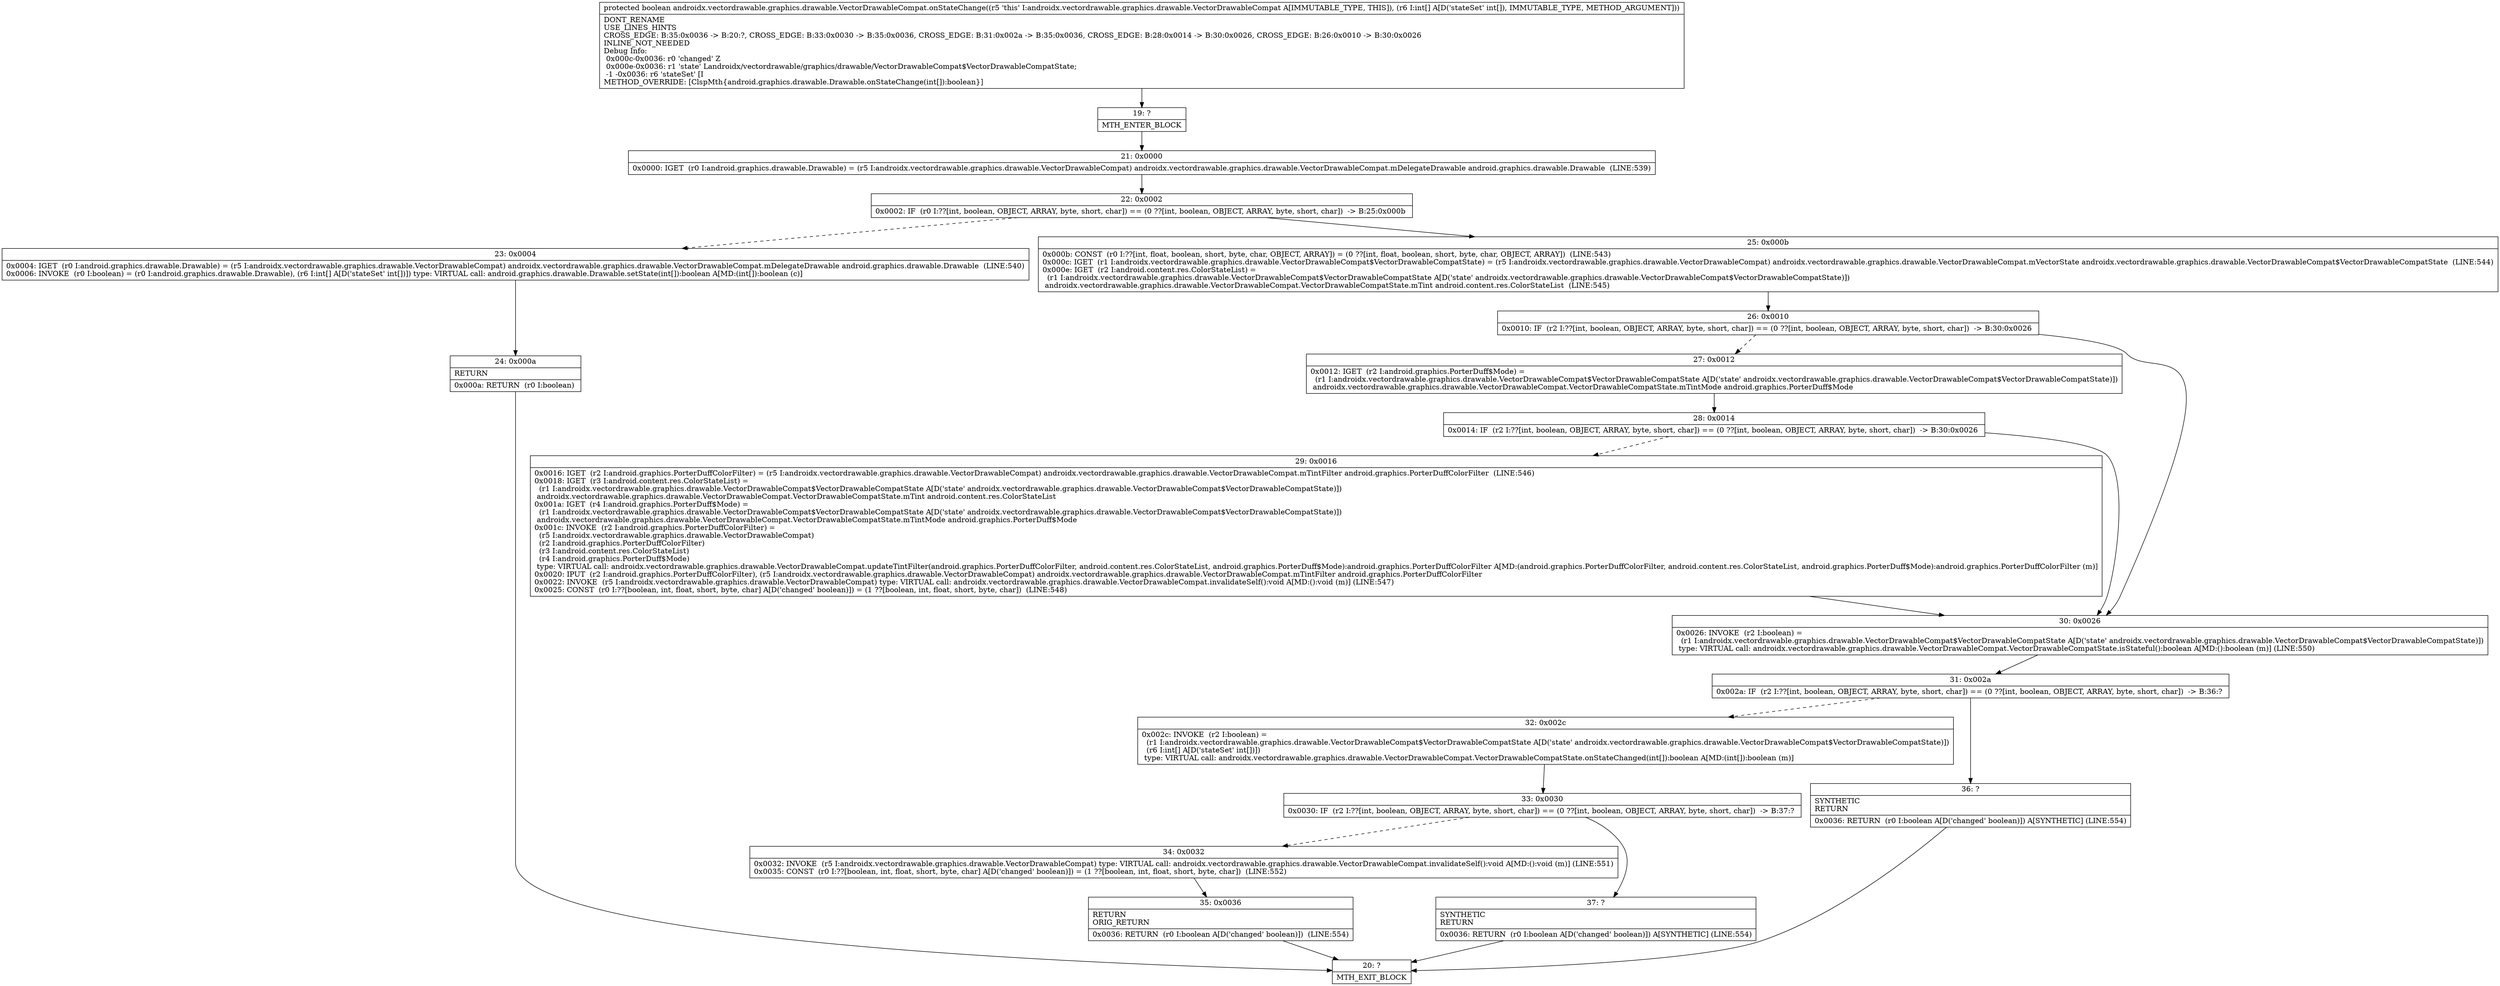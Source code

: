digraph "CFG forandroidx.vectordrawable.graphics.drawable.VectorDrawableCompat.onStateChange([I)Z" {
Node_19 [shape=record,label="{19\:\ ?|MTH_ENTER_BLOCK\l}"];
Node_21 [shape=record,label="{21\:\ 0x0000|0x0000: IGET  (r0 I:android.graphics.drawable.Drawable) = (r5 I:androidx.vectordrawable.graphics.drawable.VectorDrawableCompat) androidx.vectordrawable.graphics.drawable.VectorDrawableCompat.mDelegateDrawable android.graphics.drawable.Drawable  (LINE:539)\l}"];
Node_22 [shape=record,label="{22\:\ 0x0002|0x0002: IF  (r0 I:??[int, boolean, OBJECT, ARRAY, byte, short, char]) == (0 ??[int, boolean, OBJECT, ARRAY, byte, short, char])  \-\> B:25:0x000b \l}"];
Node_23 [shape=record,label="{23\:\ 0x0004|0x0004: IGET  (r0 I:android.graphics.drawable.Drawable) = (r5 I:androidx.vectordrawable.graphics.drawable.VectorDrawableCompat) androidx.vectordrawable.graphics.drawable.VectorDrawableCompat.mDelegateDrawable android.graphics.drawable.Drawable  (LINE:540)\l0x0006: INVOKE  (r0 I:boolean) = (r0 I:android.graphics.drawable.Drawable), (r6 I:int[] A[D('stateSet' int[])]) type: VIRTUAL call: android.graphics.drawable.Drawable.setState(int[]):boolean A[MD:(int[]):boolean (c)]\l}"];
Node_24 [shape=record,label="{24\:\ 0x000a|RETURN\l|0x000a: RETURN  (r0 I:boolean) \l}"];
Node_20 [shape=record,label="{20\:\ ?|MTH_EXIT_BLOCK\l}"];
Node_25 [shape=record,label="{25\:\ 0x000b|0x000b: CONST  (r0 I:??[int, float, boolean, short, byte, char, OBJECT, ARRAY]) = (0 ??[int, float, boolean, short, byte, char, OBJECT, ARRAY])  (LINE:543)\l0x000c: IGET  (r1 I:androidx.vectordrawable.graphics.drawable.VectorDrawableCompat$VectorDrawableCompatState) = (r5 I:androidx.vectordrawable.graphics.drawable.VectorDrawableCompat) androidx.vectordrawable.graphics.drawable.VectorDrawableCompat.mVectorState androidx.vectordrawable.graphics.drawable.VectorDrawableCompat$VectorDrawableCompatState  (LINE:544)\l0x000e: IGET  (r2 I:android.content.res.ColorStateList) = \l  (r1 I:androidx.vectordrawable.graphics.drawable.VectorDrawableCompat$VectorDrawableCompatState A[D('state' androidx.vectordrawable.graphics.drawable.VectorDrawableCompat$VectorDrawableCompatState)])\l androidx.vectordrawable.graphics.drawable.VectorDrawableCompat.VectorDrawableCompatState.mTint android.content.res.ColorStateList  (LINE:545)\l}"];
Node_26 [shape=record,label="{26\:\ 0x0010|0x0010: IF  (r2 I:??[int, boolean, OBJECT, ARRAY, byte, short, char]) == (0 ??[int, boolean, OBJECT, ARRAY, byte, short, char])  \-\> B:30:0x0026 \l}"];
Node_27 [shape=record,label="{27\:\ 0x0012|0x0012: IGET  (r2 I:android.graphics.PorterDuff$Mode) = \l  (r1 I:androidx.vectordrawable.graphics.drawable.VectorDrawableCompat$VectorDrawableCompatState A[D('state' androidx.vectordrawable.graphics.drawable.VectorDrawableCompat$VectorDrawableCompatState)])\l androidx.vectordrawable.graphics.drawable.VectorDrawableCompat.VectorDrawableCompatState.mTintMode android.graphics.PorterDuff$Mode \l}"];
Node_28 [shape=record,label="{28\:\ 0x0014|0x0014: IF  (r2 I:??[int, boolean, OBJECT, ARRAY, byte, short, char]) == (0 ??[int, boolean, OBJECT, ARRAY, byte, short, char])  \-\> B:30:0x0026 \l}"];
Node_29 [shape=record,label="{29\:\ 0x0016|0x0016: IGET  (r2 I:android.graphics.PorterDuffColorFilter) = (r5 I:androidx.vectordrawable.graphics.drawable.VectorDrawableCompat) androidx.vectordrawable.graphics.drawable.VectorDrawableCompat.mTintFilter android.graphics.PorterDuffColorFilter  (LINE:546)\l0x0018: IGET  (r3 I:android.content.res.ColorStateList) = \l  (r1 I:androidx.vectordrawable.graphics.drawable.VectorDrawableCompat$VectorDrawableCompatState A[D('state' androidx.vectordrawable.graphics.drawable.VectorDrawableCompat$VectorDrawableCompatState)])\l androidx.vectordrawable.graphics.drawable.VectorDrawableCompat.VectorDrawableCompatState.mTint android.content.res.ColorStateList \l0x001a: IGET  (r4 I:android.graphics.PorterDuff$Mode) = \l  (r1 I:androidx.vectordrawable.graphics.drawable.VectorDrawableCompat$VectorDrawableCompatState A[D('state' androidx.vectordrawable.graphics.drawable.VectorDrawableCompat$VectorDrawableCompatState)])\l androidx.vectordrawable.graphics.drawable.VectorDrawableCompat.VectorDrawableCompatState.mTintMode android.graphics.PorterDuff$Mode \l0x001c: INVOKE  (r2 I:android.graphics.PorterDuffColorFilter) = \l  (r5 I:androidx.vectordrawable.graphics.drawable.VectorDrawableCompat)\l  (r2 I:android.graphics.PorterDuffColorFilter)\l  (r3 I:android.content.res.ColorStateList)\l  (r4 I:android.graphics.PorterDuff$Mode)\l type: VIRTUAL call: androidx.vectordrawable.graphics.drawable.VectorDrawableCompat.updateTintFilter(android.graphics.PorterDuffColorFilter, android.content.res.ColorStateList, android.graphics.PorterDuff$Mode):android.graphics.PorterDuffColorFilter A[MD:(android.graphics.PorterDuffColorFilter, android.content.res.ColorStateList, android.graphics.PorterDuff$Mode):android.graphics.PorterDuffColorFilter (m)]\l0x0020: IPUT  (r2 I:android.graphics.PorterDuffColorFilter), (r5 I:androidx.vectordrawable.graphics.drawable.VectorDrawableCompat) androidx.vectordrawable.graphics.drawable.VectorDrawableCompat.mTintFilter android.graphics.PorterDuffColorFilter \l0x0022: INVOKE  (r5 I:androidx.vectordrawable.graphics.drawable.VectorDrawableCompat) type: VIRTUAL call: androidx.vectordrawable.graphics.drawable.VectorDrawableCompat.invalidateSelf():void A[MD:():void (m)] (LINE:547)\l0x0025: CONST  (r0 I:??[boolean, int, float, short, byte, char] A[D('changed' boolean)]) = (1 ??[boolean, int, float, short, byte, char])  (LINE:548)\l}"];
Node_30 [shape=record,label="{30\:\ 0x0026|0x0026: INVOKE  (r2 I:boolean) = \l  (r1 I:androidx.vectordrawable.graphics.drawable.VectorDrawableCompat$VectorDrawableCompatState A[D('state' androidx.vectordrawable.graphics.drawable.VectorDrawableCompat$VectorDrawableCompatState)])\l type: VIRTUAL call: androidx.vectordrawable.graphics.drawable.VectorDrawableCompat.VectorDrawableCompatState.isStateful():boolean A[MD:():boolean (m)] (LINE:550)\l}"];
Node_31 [shape=record,label="{31\:\ 0x002a|0x002a: IF  (r2 I:??[int, boolean, OBJECT, ARRAY, byte, short, char]) == (0 ??[int, boolean, OBJECT, ARRAY, byte, short, char])  \-\> B:36:? \l}"];
Node_32 [shape=record,label="{32\:\ 0x002c|0x002c: INVOKE  (r2 I:boolean) = \l  (r1 I:androidx.vectordrawable.graphics.drawable.VectorDrawableCompat$VectorDrawableCompatState A[D('state' androidx.vectordrawable.graphics.drawable.VectorDrawableCompat$VectorDrawableCompatState)])\l  (r6 I:int[] A[D('stateSet' int[])])\l type: VIRTUAL call: androidx.vectordrawable.graphics.drawable.VectorDrawableCompat.VectorDrawableCompatState.onStateChanged(int[]):boolean A[MD:(int[]):boolean (m)]\l}"];
Node_33 [shape=record,label="{33\:\ 0x0030|0x0030: IF  (r2 I:??[int, boolean, OBJECT, ARRAY, byte, short, char]) == (0 ??[int, boolean, OBJECT, ARRAY, byte, short, char])  \-\> B:37:? \l}"];
Node_34 [shape=record,label="{34\:\ 0x0032|0x0032: INVOKE  (r5 I:androidx.vectordrawable.graphics.drawable.VectorDrawableCompat) type: VIRTUAL call: androidx.vectordrawable.graphics.drawable.VectorDrawableCompat.invalidateSelf():void A[MD:():void (m)] (LINE:551)\l0x0035: CONST  (r0 I:??[boolean, int, float, short, byte, char] A[D('changed' boolean)]) = (1 ??[boolean, int, float, short, byte, char])  (LINE:552)\l}"];
Node_35 [shape=record,label="{35\:\ 0x0036|RETURN\lORIG_RETURN\l|0x0036: RETURN  (r0 I:boolean A[D('changed' boolean)])  (LINE:554)\l}"];
Node_37 [shape=record,label="{37\:\ ?|SYNTHETIC\lRETURN\l|0x0036: RETURN  (r0 I:boolean A[D('changed' boolean)]) A[SYNTHETIC] (LINE:554)\l}"];
Node_36 [shape=record,label="{36\:\ ?|SYNTHETIC\lRETURN\l|0x0036: RETURN  (r0 I:boolean A[D('changed' boolean)]) A[SYNTHETIC] (LINE:554)\l}"];
MethodNode[shape=record,label="{protected boolean androidx.vectordrawable.graphics.drawable.VectorDrawableCompat.onStateChange((r5 'this' I:androidx.vectordrawable.graphics.drawable.VectorDrawableCompat A[IMMUTABLE_TYPE, THIS]), (r6 I:int[] A[D('stateSet' int[]), IMMUTABLE_TYPE, METHOD_ARGUMENT]))  | DONT_RENAME\lUSE_LINES_HINTS\lCROSS_EDGE: B:35:0x0036 \-\> B:20:?, CROSS_EDGE: B:33:0x0030 \-\> B:35:0x0036, CROSS_EDGE: B:31:0x002a \-\> B:35:0x0036, CROSS_EDGE: B:28:0x0014 \-\> B:30:0x0026, CROSS_EDGE: B:26:0x0010 \-\> B:30:0x0026\lINLINE_NOT_NEEDED\lDebug Info:\l  0x000c\-0x0036: r0 'changed' Z\l  0x000e\-0x0036: r1 'state' Landroidx\/vectordrawable\/graphics\/drawable\/VectorDrawableCompat$VectorDrawableCompatState;\l  \-1 \-0x0036: r6 'stateSet' [I\lMETHOD_OVERRIDE: [ClspMth\{android.graphics.drawable.Drawable.onStateChange(int[]):boolean\}]\l}"];
MethodNode -> Node_19;Node_19 -> Node_21;
Node_21 -> Node_22;
Node_22 -> Node_23[style=dashed];
Node_22 -> Node_25;
Node_23 -> Node_24;
Node_24 -> Node_20;
Node_25 -> Node_26;
Node_26 -> Node_27[style=dashed];
Node_26 -> Node_30;
Node_27 -> Node_28;
Node_28 -> Node_29[style=dashed];
Node_28 -> Node_30;
Node_29 -> Node_30;
Node_30 -> Node_31;
Node_31 -> Node_32[style=dashed];
Node_31 -> Node_36;
Node_32 -> Node_33;
Node_33 -> Node_34[style=dashed];
Node_33 -> Node_37;
Node_34 -> Node_35;
Node_35 -> Node_20;
Node_37 -> Node_20;
Node_36 -> Node_20;
}

